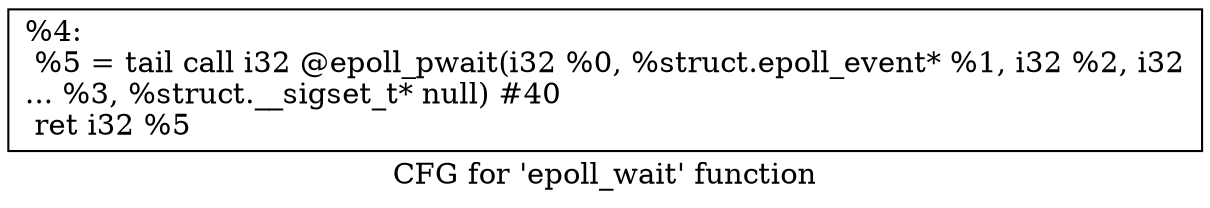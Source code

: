 digraph "CFG for 'epoll_wait' function" {
	label="CFG for 'epoll_wait' function";

	Node0x1d1cef0 [shape=record,label="{%4:\l  %5 = tail call i32 @epoll_pwait(i32 %0, %struct.epoll_event* %1, i32 %2, i32\l... %3, %struct.__sigset_t* null) #40\l  ret i32 %5\l}"];
}

